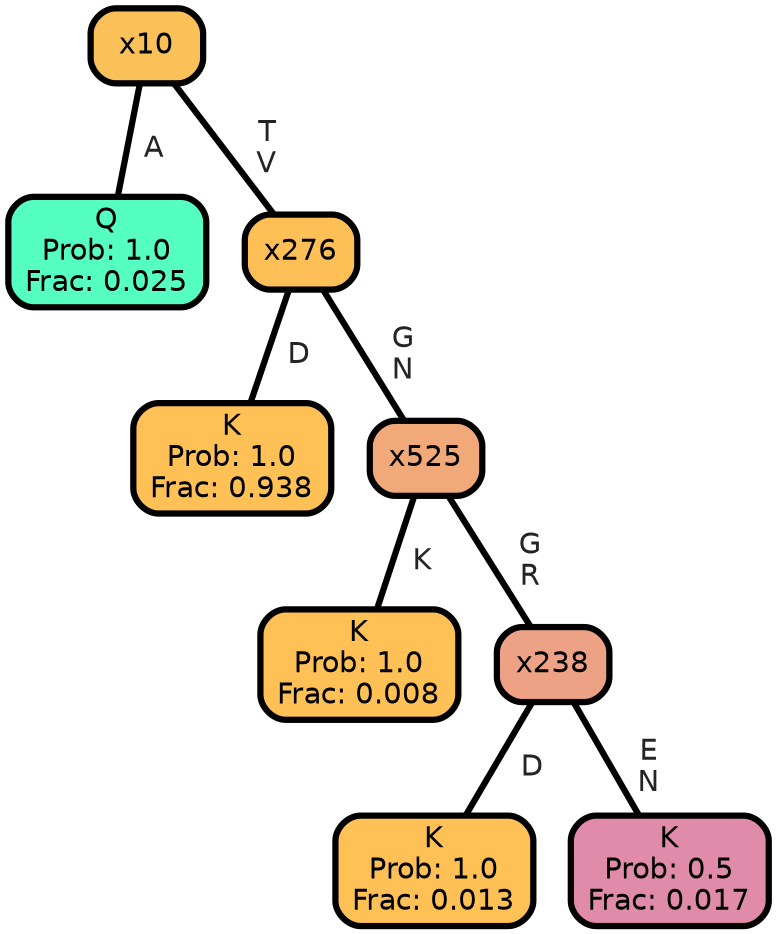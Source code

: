 graph Tree {
node [shape=box, style="filled, rounded",color="black",penwidth="3",fontcolor="black",                 fontname=helvetica] ;
graph [ranksep="0 equally", splines=straight,                 bgcolor=transparent, dpi=200] ;
edge [fontname=helvetica, fontweight=bold,fontcolor=grey14,color=black] ;
0 [label="Q
Prob: 1.0
Frac: 0.025", fillcolor="#55ffc1"] ;
1 [label="x10", fillcolor="#fac159"] ;
2 [label="K
Prob: 1.0
Frac: 0.938", fillcolor="#ffc155"] ;
3 [label="x276", fillcolor="#fec056"] ;
4 [label="K
Prob: 1.0
Frac: 0.008", fillcolor="#ffc155"] ;
5 [label="x525", fillcolor="#f1a97a"] ;
6 [label="K
Prob: 1.0
Frac: 0.013", fillcolor="#ffc155"] ;
7 [label="x238", fillcolor="#eda285"] ;
8 [label="K
Prob: 0.5
Frac: 0.017", fillcolor="#e08baa"] ;
1 -- 0 [label=" A",penwidth=3] ;
1 -- 3 [label=" T\n V",penwidth=3] ;
3 -- 2 [label=" D",penwidth=3] ;
3 -- 5 [label=" G\n N",penwidth=3] ;
5 -- 4 [label=" K",penwidth=3] ;
5 -- 7 [label=" G\n R",penwidth=3] ;
7 -- 6 [label=" D",penwidth=3] ;
7 -- 8 [label=" E\n N",penwidth=3] ;
{rank = same;}}